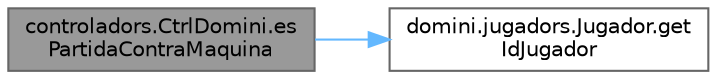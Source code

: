 digraph "controladors.CtrlDomini.esPartidaContraMaquina"
{
 // INTERACTIVE_SVG=YES
 // LATEX_PDF_SIZE
  bgcolor="transparent";
  edge [fontname=Helvetica,fontsize=10,labelfontname=Helvetica,labelfontsize=10];
  node [fontname=Helvetica,fontsize=10,shape=box,height=0.2,width=0.4];
  rankdir="LR";
  Node1 [id="Node000001",label="controladors.CtrlDomini.es\lPartidaContraMaquina",height=0.2,width=0.4,color="gray40", fillcolor="grey60", style="filled", fontcolor="black",tooltip="Comprova si la partida és contra la màquina."];
  Node1 -> Node2 [id="edge1_Node000001_Node000002",color="steelblue1",style="solid",tooltip=" "];
  Node2 [id="Node000002",label="domini.jugadors.Jugador.get\lIdJugador",height=0.2,width=0.4,color="grey40", fillcolor="white", style="filled",URL="$classdomini_1_1jugadors_1_1_jugador.html#afa999de0f50bb1671ac42dbe31388b01",tooltip="Retorna l'identificador del jugador."];
}
